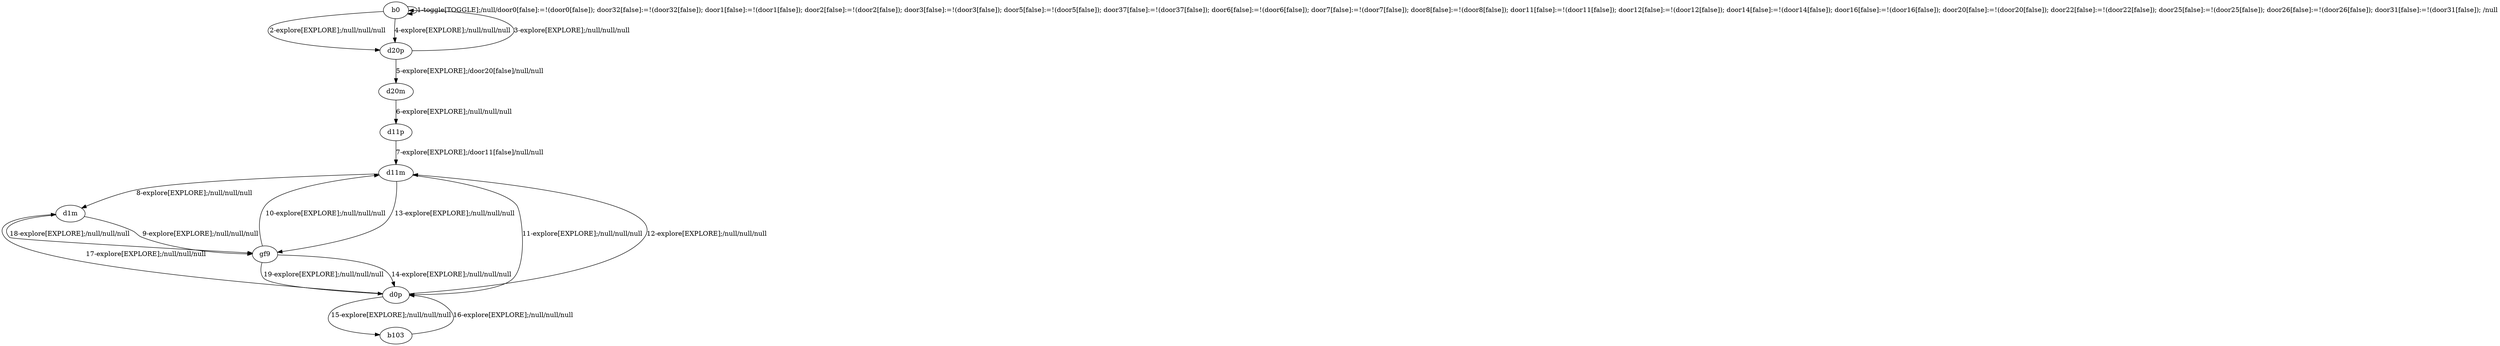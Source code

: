 # Total number of goals covered by this test: 2
# d1m --> gf9
# gf9 --> d0p

digraph g {
"b0" -> "b0" [label = "1-toggle[TOGGLE];/null/door0[false]:=!(door0[false]); door32[false]:=!(door32[false]); door1[false]:=!(door1[false]); door2[false]:=!(door2[false]); door3[false]:=!(door3[false]); door5[false]:=!(door5[false]); door37[false]:=!(door37[false]); door6[false]:=!(door6[false]); door7[false]:=!(door7[false]); door8[false]:=!(door8[false]); door11[false]:=!(door11[false]); door12[false]:=!(door12[false]); door14[false]:=!(door14[false]); door16[false]:=!(door16[false]); door20[false]:=!(door20[false]); door22[false]:=!(door22[false]); door25[false]:=!(door25[false]); door26[false]:=!(door26[false]); door31[false]:=!(door31[false]); /null"];
"b0" -> "d20p" [label = "2-explore[EXPLORE];/null/null/null"];
"d20p" -> "b0" [label = "3-explore[EXPLORE];/null/null/null"];
"b0" -> "d20p" [label = "4-explore[EXPLORE];/null/null/null"];
"d20p" -> "d20m" [label = "5-explore[EXPLORE];/door20[false]/null/null"];
"d20m" -> "d11p" [label = "6-explore[EXPLORE];/null/null/null"];
"d11p" -> "d11m" [label = "7-explore[EXPLORE];/door11[false]/null/null"];
"d11m" -> "d1m" [label = "8-explore[EXPLORE];/null/null/null"];
"d1m" -> "gf9" [label = "9-explore[EXPLORE];/null/null/null"];
"gf9" -> "d11m" [label = "10-explore[EXPLORE];/null/null/null"];
"d11m" -> "d0p" [label = "11-explore[EXPLORE];/null/null/null"];
"d0p" -> "d11m" [label = "12-explore[EXPLORE];/null/null/null"];
"d11m" -> "gf9" [label = "13-explore[EXPLORE];/null/null/null"];
"gf9" -> "d0p" [label = "14-explore[EXPLORE];/null/null/null"];
"d0p" -> "b103" [label = "15-explore[EXPLORE];/null/null/null"];
"b103" -> "d0p" [label = "16-explore[EXPLORE];/null/null/null"];
"d0p" -> "d1m" [label = "17-explore[EXPLORE];/null/null/null"];
"d1m" -> "gf9" [label = "18-explore[EXPLORE];/null/null/null"];
"gf9" -> "d0p" [label = "19-explore[EXPLORE];/null/null/null"];
}